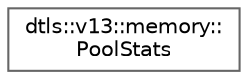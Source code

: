 digraph "Graphical Class Hierarchy"
{
 // LATEX_PDF_SIZE
  bgcolor="transparent";
  edge [fontname=Helvetica,fontsize=10,labelfontname=Helvetica,labelfontsize=10];
  node [fontname=Helvetica,fontsize=10,shape=box,height=0.2,width=0.4];
  rankdir="LR";
  Node0 [id="Node000000",label="dtls::v13::memory::\lPoolStats",height=0.2,width=0.4,color="grey40", fillcolor="white", style="filled",URL="$structdtls_1_1v13_1_1memory_1_1PoolStats.html",tooltip=" "];
}
